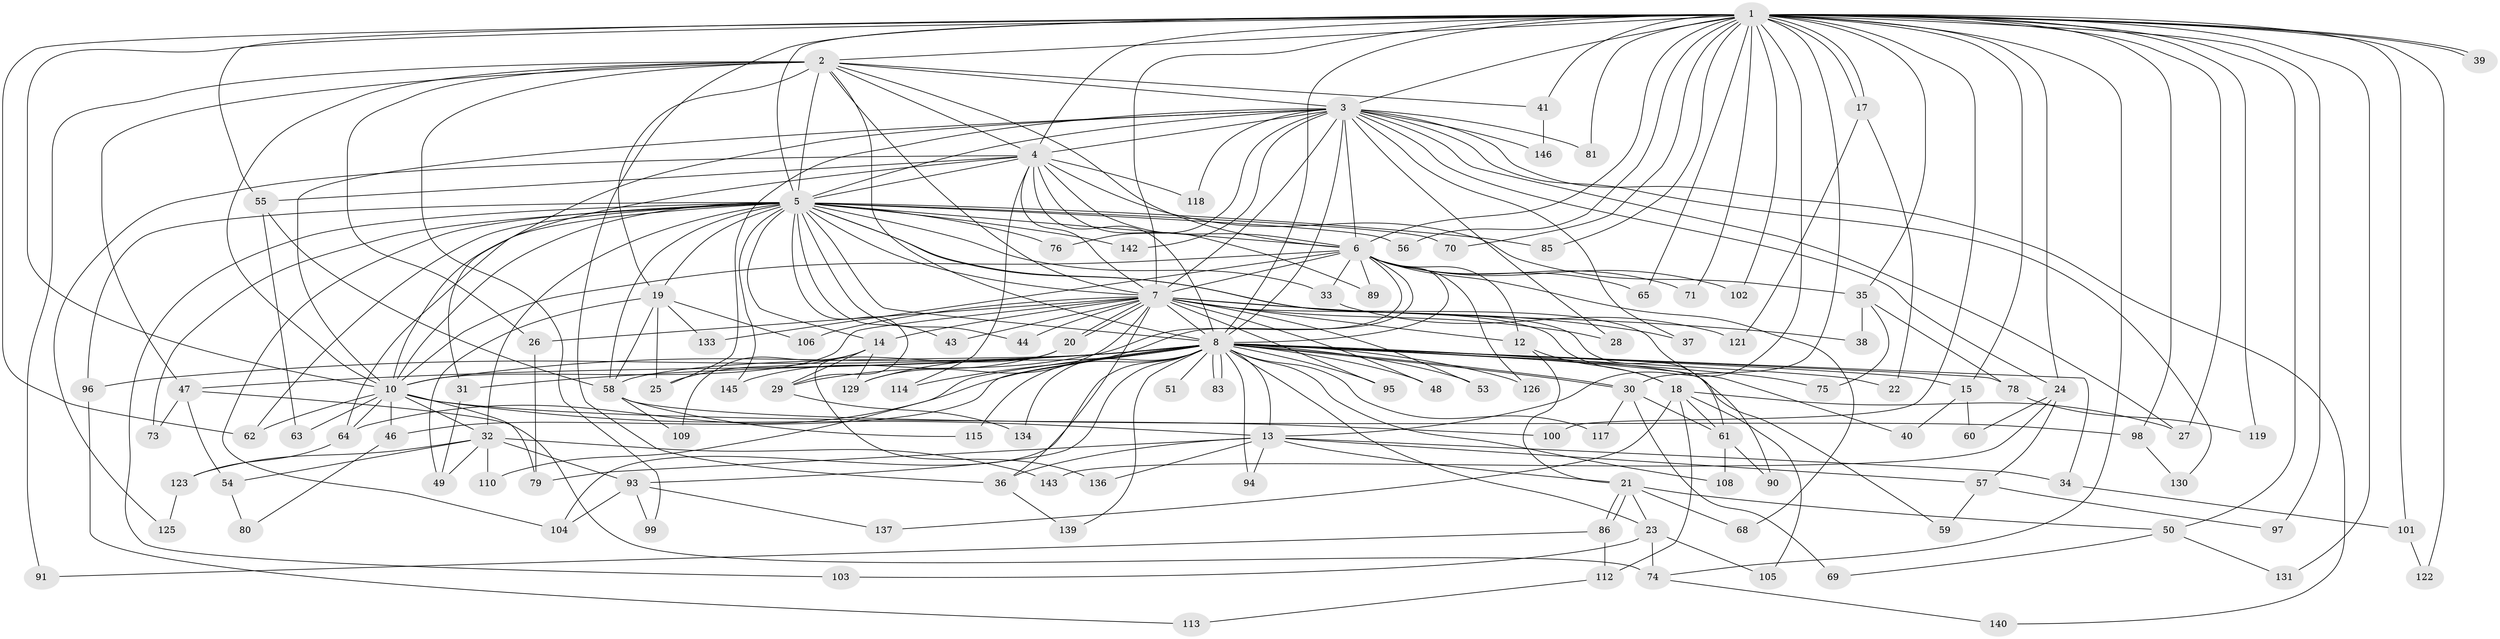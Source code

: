 // original degree distribution, {36: 0.00684931506849315, 17: 0.00684931506849315, 22: 0.00684931506849315, 16: 0.00684931506849315, 32: 0.00684931506849315, 19: 0.00684931506849315, 29: 0.00684931506849315, 31: 0.00684931506849315, 25: 0.00684931506849315, 18: 0.00684931506849315, 7: 0.02054794520547945, 4: 0.0684931506849315, 10: 0.00684931506849315, 6: 0.0136986301369863, 5: 0.06164383561643835, 8: 0.0136986301369863, 2: 0.5616438356164384, 3: 0.18493150684931506}
// Generated by graph-tools (version 1.1) at 2025/11/02/27/25 16:11:03]
// undirected, 119 vertices, 271 edges
graph export_dot {
graph [start="1"]
  node [color=gray90,style=filled];
  1 [super="+11"];
  2 [super="+84"];
  3 [super="+77"];
  4 [super="+120"];
  5 [super="+116"];
  6 [super="+45"];
  7 [super="+16"];
  8 [super="+9"];
  10 [super="+141"];
  12;
  13 [super="+111"];
  14 [super="+144"];
  15;
  17;
  18 [super="+66"];
  19;
  20 [super="+42"];
  21 [super="+132"];
  22;
  23 [super="+135"];
  24;
  25 [super="+72"];
  26 [super="+88"];
  27;
  28;
  29;
  30 [super="+52"];
  31;
  32 [super="+92"];
  33;
  34;
  35;
  36 [super="+87"];
  37;
  38;
  39;
  40;
  41;
  43;
  44;
  46;
  47;
  48;
  49;
  50;
  51;
  53;
  54;
  55 [super="+127"];
  56;
  57;
  58 [super="+67"];
  59;
  60;
  61 [super="+124"];
  62 [super="+138"];
  63;
  64 [super="+82"];
  65;
  68;
  69;
  70;
  71;
  73;
  74;
  75;
  76;
  78;
  79;
  80;
  81;
  83;
  85;
  86;
  89;
  90;
  91;
  93;
  94;
  95;
  96 [super="+107"];
  97;
  98;
  99;
  100;
  101;
  102;
  103;
  104 [super="+128"];
  105;
  106;
  108;
  109;
  110;
  112;
  113;
  114;
  115;
  117;
  118;
  119;
  121;
  122;
  123;
  125;
  126;
  129;
  130;
  131;
  133;
  134;
  136;
  137;
  139;
  140;
  142;
  143;
  145;
  146;
  1 -- 2;
  1 -- 3;
  1 -- 4 [weight=2];
  1 -- 5;
  1 -- 6;
  1 -- 7 [weight=2];
  1 -- 8 [weight=2];
  1 -- 10;
  1 -- 15;
  1 -- 17;
  1 -- 17;
  1 -- 27;
  1 -- 39;
  1 -- 39;
  1 -- 41;
  1 -- 50;
  1 -- 55;
  1 -- 56;
  1 -- 62;
  1 -- 70;
  1 -- 71;
  1 -- 81;
  1 -- 85;
  1 -- 97;
  1 -- 98;
  1 -- 100;
  1 -- 101;
  1 -- 102;
  1 -- 119;
  1 -- 122;
  1 -- 131;
  1 -- 36;
  1 -- 30;
  1 -- 65;
  1 -- 35;
  1 -- 24;
  1 -- 74;
  1 -- 13;
  2 -- 3;
  2 -- 4;
  2 -- 5 [weight=2];
  2 -- 6;
  2 -- 7;
  2 -- 8 [weight=3];
  2 -- 10;
  2 -- 19;
  2 -- 26;
  2 -- 41;
  2 -- 47;
  2 -- 91;
  2 -- 99;
  3 -- 4;
  3 -- 5;
  3 -- 6;
  3 -- 7 [weight=2];
  3 -- 8 [weight=2];
  3 -- 10;
  3 -- 24;
  3 -- 25;
  3 -- 27;
  3 -- 28;
  3 -- 31;
  3 -- 37;
  3 -- 76;
  3 -- 81;
  3 -- 118;
  3 -- 140;
  3 -- 142;
  3 -- 146;
  3 -- 130;
  4 -- 5;
  4 -- 6;
  4 -- 7;
  4 -- 8 [weight=2];
  4 -- 10;
  4 -- 35;
  4 -- 55;
  4 -- 89;
  4 -- 114;
  4 -- 118;
  4 -- 125;
  5 -- 6;
  5 -- 7;
  5 -- 8 [weight=2];
  5 -- 10;
  5 -- 14;
  5 -- 19;
  5 -- 29;
  5 -- 32;
  5 -- 33;
  5 -- 43;
  5 -- 44;
  5 -- 56;
  5 -- 58;
  5 -- 64;
  5 -- 70;
  5 -- 73;
  5 -- 76;
  5 -- 85;
  5 -- 90;
  5 -- 96;
  5 -- 103;
  5 -- 104;
  5 -- 142;
  5 -- 145;
  5 -- 61;
  5 -- 62;
  6 -- 7;
  6 -- 8 [weight=2];
  6 -- 10;
  6 -- 12;
  6 -- 33;
  6 -- 65;
  6 -- 71;
  6 -- 89;
  6 -- 102;
  6 -- 110;
  6 -- 126;
  6 -- 133;
  6 -- 68;
  6 -- 29;
  7 -- 8 [weight=3];
  7 -- 10 [weight=2];
  7 -- 12;
  7 -- 14;
  7 -- 18;
  7 -- 20 [weight=2];
  7 -- 20;
  7 -- 26;
  7 -- 28;
  7 -- 36;
  7 -- 37;
  7 -- 38;
  7 -- 43;
  7 -- 48;
  7 -- 53;
  7 -- 95;
  7 -- 129;
  7 -- 106;
  7 -- 44;
  8 -- 10 [weight=2];
  8 -- 13;
  8 -- 23;
  8 -- 30;
  8 -- 30;
  8 -- 31;
  8 -- 40;
  8 -- 46;
  8 -- 47;
  8 -- 48;
  8 -- 51 [weight=2];
  8 -- 53;
  8 -- 59;
  8 -- 64;
  8 -- 78;
  8 -- 83;
  8 -- 83;
  8 -- 96 [weight=2];
  8 -- 114;
  8 -- 117;
  8 -- 129;
  8 -- 134;
  8 -- 75;
  8 -- 139;
  8 -- 15;
  8 -- 22;
  8 -- 93;
  8 -- 94;
  8 -- 95;
  8 -- 34;
  8 -- 108;
  8 -- 115;
  8 -- 126;
  8 -- 58;
  8 -- 104;
  10 -- 13;
  10 -- 32;
  10 -- 46;
  10 -- 62;
  10 -- 63;
  10 -- 79;
  10 -- 100;
  10 -- 64;
  12 -- 18;
  12 -- 21;
  13 -- 21;
  13 -- 34;
  13 -- 36;
  13 -- 57;
  13 -- 79;
  13 -- 94;
  13 -- 136;
  14 -- 29;
  14 -- 109;
  14 -- 25;
  14 -- 129;
  15 -- 40;
  15 -- 60;
  17 -- 22;
  17 -- 121;
  18 -- 61;
  18 -- 105;
  18 -- 112;
  18 -- 137;
  18 -- 27;
  19 -- 25;
  19 -- 49;
  19 -- 58;
  19 -- 106;
  19 -- 133;
  20 -- 136;
  20 -- 145;
  21 -- 23;
  21 -- 50;
  21 -- 68;
  21 -- 86 [weight=2];
  21 -- 86;
  23 -- 103;
  23 -- 105;
  23 -- 74;
  24 -- 57;
  24 -- 60;
  24 -- 143;
  26 -- 79;
  29 -- 134;
  30 -- 61;
  30 -- 69;
  30 -- 117;
  31 -- 49;
  32 -- 54;
  32 -- 93;
  32 -- 110;
  32 -- 123;
  32 -- 143;
  32 -- 49;
  33 -- 121;
  34 -- 101;
  35 -- 38;
  35 -- 75;
  35 -- 78;
  36 -- 139;
  41 -- 146;
  46 -- 80;
  47 -- 54;
  47 -- 73;
  47 -- 74;
  50 -- 69;
  50 -- 131;
  54 -- 80;
  55 -- 63;
  55 -- 58;
  57 -- 59;
  57 -- 97;
  58 -- 109;
  58 -- 115;
  58 -- 98;
  61 -- 90;
  61 -- 108;
  64 -- 123;
  74 -- 140;
  78 -- 119;
  86 -- 91;
  86 -- 112;
  93 -- 99;
  93 -- 104;
  93 -- 137;
  96 -- 113;
  98 -- 130;
  101 -- 122;
  112 -- 113;
  123 -- 125;
}
